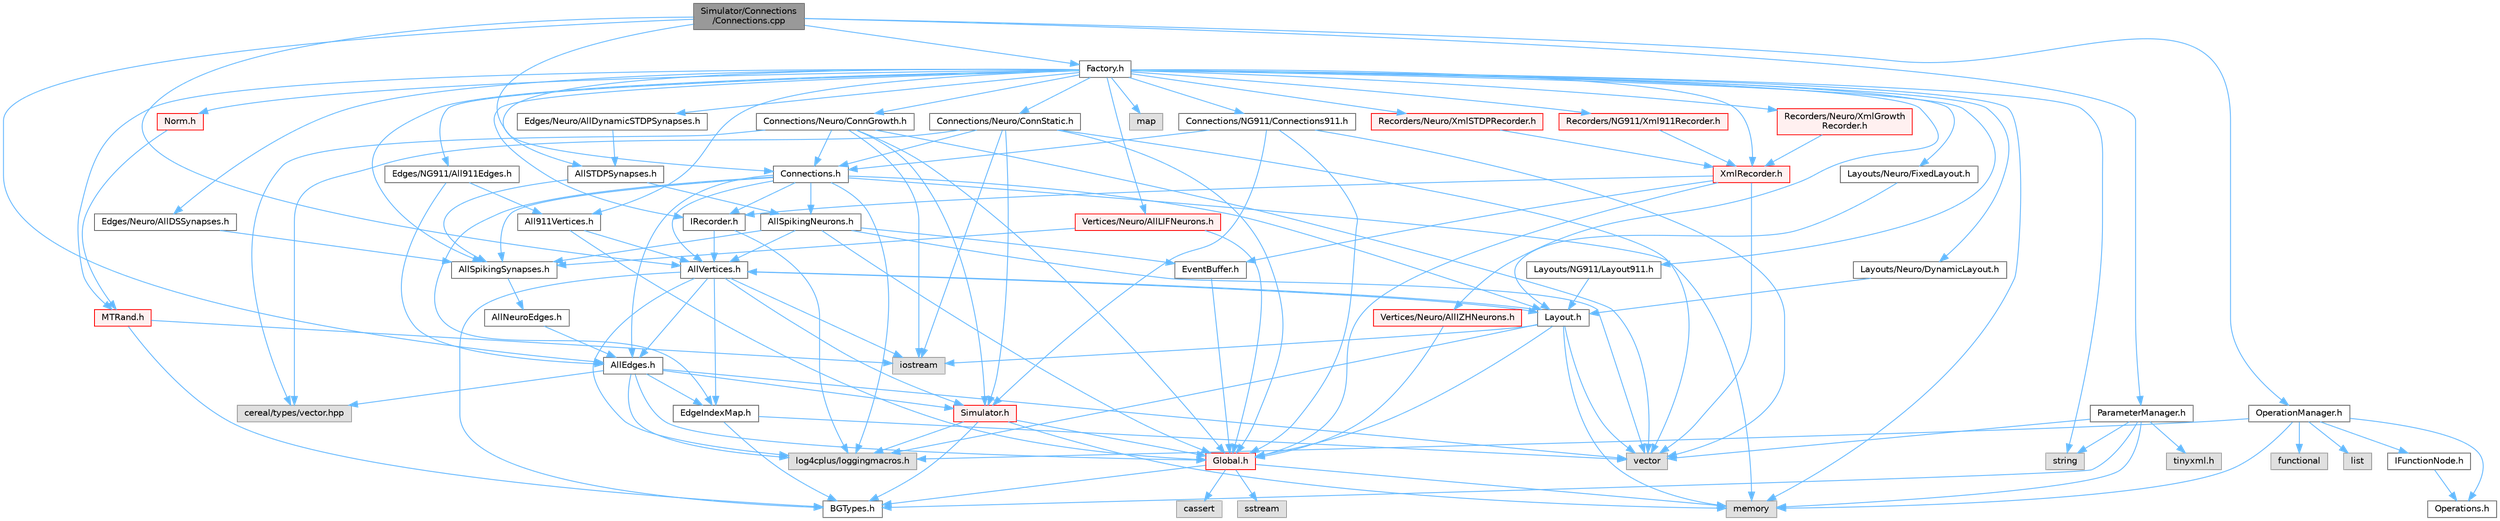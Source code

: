 digraph "Simulator/Connections/Connections.cpp"
{
 // LATEX_PDF_SIZE
  bgcolor="transparent";
  edge [fontname=Helvetica,fontsize=10,labelfontname=Helvetica,labelfontsize=10];
  node [fontname=Helvetica,fontsize=10,shape=box,height=0.2,width=0.4];
  Node1 [id="Node000001",label="Simulator/Connections\l/Connections.cpp",height=0.2,width=0.4,color="gray40", fillcolor="grey60", style="filled", fontcolor="black",tooltip="Methods for creating and updating connections."];
  Node1 -> Node2 [id="edge1_Node000001_Node000002",color="steelblue1",style="solid",tooltip=" "];
  Node2 [id="Node000002",label="Connections.h",height=0.2,width=0.4,color="grey40", fillcolor="white", style="filled",URL="$_connections_8h.html",tooltip="The base class of all connections classes."];
  Node2 -> Node3 [id="edge2_Node000002_Node000003",color="steelblue1",style="solid",tooltip=" "];
  Node3 [id="Node000003",label="AllEdges.h",height=0.2,width=0.4,color="grey40", fillcolor="white", style="filled",URL="$_all_edges_8h.html",tooltip="An interface and top level implementation for edge classes."];
  Node3 -> Node4 [id="edge3_Node000003_Node000004",color="steelblue1",style="solid",tooltip=" "];
  Node4 [id="Node000004",label="EdgeIndexMap.h",height=0.2,width=0.4,color="grey40", fillcolor="white", style="filled",URL="$_edge_index_map_8h.html",tooltip="A structure maintains outgoing and edges list (forward map)."];
  Node4 -> Node5 [id="edge4_Node000004_Node000005",color="steelblue1",style="solid",tooltip=" "];
  Node5 [id="Node000005",label="BGTypes.h",height=0.2,width=0.4,color="grey40", fillcolor="white", style="filled",URL="$_b_g_types_8h.html",tooltip="Used to define uniform data type sizes based for all operating systems. Also used to test the speed o..."];
  Node4 -> Node6 [id="edge5_Node000004_Node000006",color="steelblue1",style="solid",tooltip=" "];
  Node6 [id="Node000006",label="vector",height=0.2,width=0.4,color="grey60", fillcolor="#E0E0E0", style="filled",tooltip=" "];
  Node3 -> Node7 [id="edge6_Node000003_Node000007",color="steelblue1",style="solid",tooltip=" "];
  Node7 [id="Node000007",label="Global.h",height=0.2,width=0.4,color="red", fillcolor="#FFF0F0", style="filled",URL="$_global_8h.html",tooltip="Globally available functions/variables and default parameter values."];
  Node7 -> Node8 [id="edge7_Node000007_Node000008",color="steelblue1",style="solid",tooltip=" "];
  Node8 [id="Node000008",label="cassert",height=0.2,width=0.4,color="grey60", fillcolor="#E0E0E0", style="filled",tooltip=" "];
  Node7 -> Node9 [id="edge8_Node000007_Node000009",color="steelblue1",style="solid",tooltip=" "];
  Node9 [id="Node000009",label="memory",height=0.2,width=0.4,color="grey60", fillcolor="#E0E0E0", style="filled",tooltip=" "];
  Node7 -> Node10 [id="edge9_Node000007_Node000010",color="steelblue1",style="solid",tooltip=" "];
  Node10 [id="Node000010",label="sstream",height=0.2,width=0.4,color="grey60", fillcolor="#E0E0E0", style="filled",tooltip=" "];
  Node7 -> Node5 [id="edge10_Node000007_Node000005",color="steelblue1",style="solid",tooltip=" "];
  Node3 -> Node30 [id="edge11_Node000003_Node000030",color="steelblue1",style="solid",tooltip=" "];
  Node30 [id="Node000030",label="Simulator.h",height=0.2,width=0.4,color="red", fillcolor="#FFF0F0", style="filled",URL="$_simulator_8h.html",tooltip="Platform independent base class for the Brain Grid simulator. Simulator is a singleton class (a class..."];
  Node30 -> Node5 [id="edge12_Node000030_Node000005",color="steelblue1",style="solid",tooltip=" "];
  Node30 -> Node7 [id="edge13_Node000030_Node000007",color="steelblue1",style="solid",tooltip=" "];
  Node30 -> Node34 [id="edge14_Node000030_Node000034",color="steelblue1",style="solid",tooltip=" "];
  Node34 [id="Node000034",label="log4cplus/loggingmacros.h",height=0.2,width=0.4,color="grey60", fillcolor="#E0E0E0", style="filled",tooltip=" "];
  Node30 -> Node9 [id="edge15_Node000030_Node000009",color="steelblue1",style="solid",tooltip=" "];
  Node3 -> Node38 [id="edge16_Node000003_Node000038",color="steelblue1",style="solid",tooltip=" "];
  Node38 [id="Node000038",label="cereal/types/vector.hpp",height=0.2,width=0.4,color="grey60", fillcolor="#E0E0E0", style="filled",tooltip=" "];
  Node3 -> Node34 [id="edge17_Node000003_Node000034",color="steelblue1",style="solid",tooltip=" "];
  Node3 -> Node6 [id="edge18_Node000003_Node000006",color="steelblue1",style="solid",tooltip=" "];
  Node2 -> Node39 [id="edge19_Node000002_Node000039",color="steelblue1",style="solid",tooltip=" "];
  Node39 [id="Node000039",label="AllSpikingNeurons.h",height=0.2,width=0.4,color="grey40", fillcolor="white", style="filled",URL="$_all_spiking_neurons_8h.html",tooltip="A container of all spiking neuron data."];
  Node39 -> Node40 [id="edge20_Node000039_Node000040",color="steelblue1",style="solid",tooltip=" "];
  Node40 [id="Node000040",label="AllSpikingSynapses.h",height=0.2,width=0.4,color="grey40", fillcolor="white", style="filled",URL="$_all_spiking_synapses_8h.html",tooltip="A container of all spiking synapse data."];
  Node40 -> Node41 [id="edge21_Node000040_Node000041",color="steelblue1",style="solid",tooltip=" "];
  Node41 [id="Node000041",label="AllNeuroEdges.h",height=0.2,width=0.4,color="grey40", fillcolor="white", style="filled",URL="$_all_neuro_edges_8h.html",tooltip="A container of all edge data."];
  Node41 -> Node3 [id="edge22_Node000041_Node000003",color="steelblue1",style="solid",tooltip=" "];
  Node39 -> Node32 [id="edge23_Node000039_Node000032",color="steelblue1",style="solid",tooltip=" "];
  Node32 [id="Node000032",label="AllVertices.h",height=0.2,width=0.4,color="grey40", fillcolor="white", style="filled",URL="$_all_vertices_8h.html",tooltip="A container of the base class of all vertex data."];
  Node32 -> Node3 [id="edge24_Node000032_Node000003",color="steelblue1",style="solid",tooltip=" "];
  Node32 -> Node5 [id="edge25_Node000032_Node000005",color="steelblue1",style="solid",tooltip=" "];
  Node32 -> Node4 [id="edge26_Node000032_Node000004",color="steelblue1",style="solid",tooltip=" "];
  Node32 -> Node33 [id="edge27_Node000032_Node000033",color="steelblue1",style="solid",tooltip=" "];
  Node33 [id="Node000033",label="Layout.h",height=0.2,width=0.4,color="grey40", fillcolor="white", style="filled",URL="$_layout_8h.html",tooltip="The Layout class defines the layout of neurons in neural networks."];
  Node33 -> Node32 [id="edge28_Node000033_Node000032",color="steelblue1",style="solid",tooltip=" "];
  Node33 -> Node7 [id="edge29_Node000033_Node000007",color="steelblue1",style="solid",tooltip=" "];
  Node33 -> Node25 [id="edge30_Node000033_Node000025",color="steelblue1",style="solid",tooltip=" "];
  Node25 [id="Node000025",label="iostream",height=0.2,width=0.4,color="grey60", fillcolor="#E0E0E0", style="filled",tooltip=" "];
  Node33 -> Node34 [id="edge31_Node000033_Node000034",color="steelblue1",style="solid",tooltip=" "];
  Node33 -> Node9 [id="edge32_Node000033_Node000009",color="steelblue1",style="solid",tooltip=" "];
  Node33 -> Node6 [id="edge33_Node000033_Node000006",color="steelblue1",style="solid",tooltip=" "];
  Node32 -> Node30 [id="edge34_Node000032_Node000030",color="steelblue1",style="solid",tooltip=" "];
  Node32 -> Node25 [id="edge35_Node000032_Node000025",color="steelblue1",style="solid",tooltip=" "];
  Node32 -> Node34 [id="edge36_Node000032_Node000034",color="steelblue1",style="solid",tooltip=" "];
  Node39 -> Node42 [id="edge37_Node000039_Node000042",color="steelblue1",style="solid",tooltip=" "];
  Node42 [id="Node000042",label="EventBuffer.h",height=0.2,width=0.4,color="grey40", fillcolor="white", style="filled",URL="$_event_buffer_8h.html",tooltip="Encapsulation of vertex event buffering."];
  Node42 -> Node7 [id="edge38_Node000042_Node000007",color="steelblue1",style="solid",tooltip=" "];
  Node39 -> Node7 [id="edge39_Node000039_Node000007",color="steelblue1",style="solid",tooltip=" "];
  Node39 -> Node6 [id="edge40_Node000039_Node000006",color="steelblue1",style="solid",tooltip=" "];
  Node2 -> Node40 [id="edge41_Node000002_Node000040",color="steelblue1",style="solid",tooltip=" "];
  Node2 -> Node32 [id="edge42_Node000002_Node000032",color="steelblue1",style="solid",tooltip=" "];
  Node2 -> Node4 [id="edge43_Node000002_Node000004",color="steelblue1",style="solid",tooltip=" "];
  Node2 -> Node35 [id="edge44_Node000002_Node000035",color="steelblue1",style="solid",tooltip=" "];
  Node35 [id="Node000035",label="IRecorder.h",height=0.2,width=0.4,color="grey40", fillcolor="white", style="filled",URL="$_i_recorder_8h.html",tooltip="An interface for recording spikes history."];
  Node35 -> Node32 [id="edge45_Node000035_Node000032",color="steelblue1",style="solid",tooltip=" "];
  Node35 -> Node34 [id="edge46_Node000035_Node000034",color="steelblue1",style="solid",tooltip=" "];
  Node2 -> Node33 [id="edge47_Node000002_Node000033",color="steelblue1",style="solid",tooltip=" "];
  Node2 -> Node34 [id="edge48_Node000002_Node000034",color="steelblue1",style="solid",tooltip=" "];
  Node2 -> Node9 [id="edge49_Node000002_Node000009",color="steelblue1",style="solid",tooltip=" "];
  Node1 -> Node3 [id="edge50_Node000001_Node000003",color="steelblue1",style="solid",tooltip=" "];
  Node1 -> Node32 [id="edge51_Node000001_Node000032",color="steelblue1",style="solid",tooltip=" "];
  Node1 -> Node43 [id="edge52_Node000001_Node000043",color="steelblue1",style="solid",tooltip=" "];
  Node43 [id="Node000043",label="Factory.h",height=0.2,width=0.4,color="grey40", fillcolor="white", style="filled",URL="$_factory_8h.html",tooltip="A factory template for creating factory class for any subsystem that requires a factory to create a (..."];
  Node43 -> Node44 [id="edge53_Node000043_Node000044",color="steelblue1",style="solid",tooltip=" "];
  Node44 [id="Node000044",label="map",height=0.2,width=0.4,color="grey60", fillcolor="#E0E0E0", style="filled",tooltip=" "];
  Node43 -> Node9 [id="edge54_Node000043_Node000009",color="steelblue1",style="solid",tooltip=" "];
  Node43 -> Node18 [id="edge55_Node000043_Node000018",color="steelblue1",style="solid",tooltip=" "];
  Node18 [id="Node000018",label="string",height=0.2,width=0.4,color="grey60", fillcolor="#E0E0E0", style="filled",tooltip=" "];
  Node43 -> Node45 [id="edge56_Node000043_Node000045",color="steelblue1",style="solid",tooltip=" "];
  Node45 [id="Node000045",label="Connections/NG911/Connections911.h",height=0.2,width=0.4,color="grey40", fillcolor="white", style="filled",URL="$_connections911_8h.html",tooltip="The model of the static network."];
  Node45 -> Node2 [id="edge57_Node000045_Node000002",color="steelblue1",style="solid",tooltip=" "];
  Node45 -> Node7 [id="edge58_Node000045_Node000007",color="steelblue1",style="solid",tooltip=" "];
  Node45 -> Node30 [id="edge59_Node000045_Node000030",color="steelblue1",style="solid",tooltip=" "];
  Node45 -> Node6 [id="edge60_Node000045_Node000006",color="steelblue1",style="solid",tooltip=" "];
  Node43 -> Node46 [id="edge61_Node000043_Node000046",color="steelblue1",style="solid",tooltip=" "];
  Node46 [id="Node000046",label="Connections/Neuro/ConnGrowth.h",height=0.2,width=0.4,color="grey40", fillcolor="white", style="filled",URL="$_conn_growth_8h.html",tooltip="The model of the activity-dependent neurite outgrowth."];
  Node46 -> Node2 [id="edge62_Node000046_Node000002",color="steelblue1",style="solid",tooltip=" "];
  Node46 -> Node7 [id="edge63_Node000046_Node000007",color="steelblue1",style="solid",tooltip=" "];
  Node46 -> Node30 [id="edge64_Node000046_Node000030",color="steelblue1",style="solid",tooltip=" "];
  Node46 -> Node25 [id="edge65_Node000046_Node000025",color="steelblue1",style="solid",tooltip=" "];
  Node46 -> Node6 [id="edge66_Node000046_Node000006",color="steelblue1",style="solid",tooltip=" "];
  Node46 -> Node38 [id="edge67_Node000046_Node000038",color="steelblue1",style="solid",tooltip=" "];
  Node43 -> Node47 [id="edge68_Node000043_Node000047",color="steelblue1",style="solid",tooltip=" "];
  Node47 [id="Node000047",label="Connections/Neuro/ConnStatic.h",height=0.2,width=0.4,color="grey40", fillcolor="white", style="filled",URL="$_conn_static_8h.html",tooltip="The model of the small world network."];
  Node47 -> Node2 [id="edge69_Node000047_Node000002",color="steelblue1",style="solid",tooltip=" "];
  Node47 -> Node7 [id="edge70_Node000047_Node000007",color="steelblue1",style="solid",tooltip=" "];
  Node47 -> Node30 [id="edge71_Node000047_Node000030",color="steelblue1",style="solid",tooltip=" "];
  Node47 -> Node25 [id="edge72_Node000047_Node000025",color="steelblue1",style="solid",tooltip=" "];
  Node47 -> Node6 [id="edge73_Node000047_Node000006",color="steelblue1",style="solid",tooltip=" "];
  Node47 -> Node38 [id="edge74_Node000047_Node000038",color="steelblue1",style="solid",tooltip=" "];
  Node43 -> Node48 [id="edge75_Node000043_Node000048",color="steelblue1",style="solid",tooltip=" "];
  Node48 [id="Node000048",label="Edges/NG911/All911Edges.h",height=0.2,width=0.4,color="grey40", fillcolor="white", style="filled",URL="$_all911_edges_8h.html",tooltip="A container of all 911 edge data."];
  Node48 -> Node49 [id="edge76_Node000048_Node000049",color="steelblue1",style="solid",tooltip=" "];
  Node49 [id="Node000049",label="All911Vertices.h",height=0.2,width=0.4,color="grey40", fillcolor="white", style="filled",URL="$_all911_vertices_8h.html",tooltip="A container of all 911 vertex data."];
  Node49 -> Node32 [id="edge77_Node000049_Node000032",color="steelblue1",style="solid",tooltip=" "];
  Node49 -> Node7 [id="edge78_Node000049_Node000007",color="steelblue1",style="solid",tooltip=" "];
  Node48 -> Node3 [id="edge79_Node000048_Node000003",color="steelblue1",style="solid",tooltip=" "];
  Node43 -> Node50 [id="edge80_Node000043_Node000050",color="steelblue1",style="solid",tooltip=" "];
  Node50 [id="Node000050",label="Edges/Neuro/AllDSSynapses.h",height=0.2,width=0.4,color="grey40", fillcolor="white", style="filled",URL="$_all_d_s_synapses_8h.html",tooltip="A container of all DS synapse data."];
  Node50 -> Node40 [id="edge81_Node000050_Node000040",color="steelblue1",style="solid",tooltip=" "];
  Node43 -> Node51 [id="edge82_Node000043_Node000051",color="steelblue1",style="solid",tooltip=" "];
  Node51 [id="Node000051",label="Edges/Neuro/AllDynamicSTDPSynapses.h",height=0.2,width=0.4,color="grey40", fillcolor="white", style="filled",URL="$_all_dynamic_s_t_d_p_synapses_8h.html",tooltip="A container of all dynamic STDP synapse data."];
  Node51 -> Node52 [id="edge83_Node000051_Node000052",color="steelblue1",style="solid",tooltip=" "];
  Node52 [id="Node000052",label="AllSTDPSynapses.h",height=0.2,width=0.4,color="grey40", fillcolor="white", style="filled",URL="$_all_s_t_d_p_synapses_8h.html",tooltip="A container of all STDP synapse data."];
  Node52 -> Node39 [id="edge84_Node000052_Node000039",color="steelblue1",style="solid",tooltip=" "];
  Node52 -> Node40 [id="edge85_Node000052_Node000040",color="steelblue1",style="solid",tooltip=" "];
  Node43 -> Node52 [id="edge86_Node000043_Node000052",color="steelblue1",style="solid",tooltip=" "];
  Node43 -> Node40 [id="edge87_Node000043_Node000040",color="steelblue1",style="solid",tooltip=" "];
  Node43 -> Node53 [id="edge88_Node000043_Node000053",color="steelblue1",style="solid",tooltip=" "];
  Node53 [id="Node000053",label="Layouts/NG911/Layout911.h",height=0.2,width=0.4,color="grey40", fillcolor="white", style="filled",URL="$_layout911_8h.html",tooltip="The Layout class defines the layout of vertices in networks."];
  Node53 -> Node33 [id="edge89_Node000053_Node000033",color="steelblue1",style="solid",tooltip=" "];
  Node43 -> Node54 [id="edge90_Node000043_Node000054",color="steelblue1",style="solid",tooltip=" "];
  Node54 [id="Node000054",label="Layouts/Neuro/DynamicLayout.h",height=0.2,width=0.4,color="grey40", fillcolor="white", style="filled",URL="$_dynamic_layout_8h.html",tooltip="The DynamicLayout class defines the layout of neurons in neural networks."];
  Node54 -> Node33 [id="edge91_Node000054_Node000033",color="steelblue1",style="solid",tooltip=" "];
  Node43 -> Node55 [id="edge92_Node000043_Node000055",color="steelblue1",style="solid",tooltip=" "];
  Node55 [id="Node000055",label="Layouts/Neuro/FixedLayout.h",height=0.2,width=0.4,color="grey40", fillcolor="white", style="filled",URL="$_fixed_layout_8h.html",tooltip="The Layout class defines the layout of vertices in neural networks."];
  Node55 -> Node33 [id="edge93_Node000055_Node000033",color="steelblue1",style="solid",tooltip=" "];
  Node43 -> Node49 [id="edge94_Node000043_Node000049",color="steelblue1",style="solid",tooltip=" "];
  Node43 -> Node56 [id="edge95_Node000043_Node000056",color="steelblue1",style="solid",tooltip=" "];
  Node56 [id="Node000056",label="Vertices/Neuro/AllIZHNeurons.h",height=0.2,width=0.4,color="red", fillcolor="#FFF0F0", style="filled",URL="$_all_i_z_h_neurons_8h.html",tooltip="A container of all Izhikevich neuron data."];
  Node56 -> Node7 [id="edge96_Node000056_Node000007",color="steelblue1",style="solid",tooltip=" "];
  Node43 -> Node58 [id="edge97_Node000043_Node000058",color="steelblue1",style="solid",tooltip=" "];
  Node58 [id="Node000058",label="Vertices/Neuro/AllLIFNeurons.h",height=0.2,width=0.4,color="red", fillcolor="#FFF0F0", style="filled",URL="$_all_l_i_f_neurons_8h.html",tooltip="A container of all LIF neuron data."];
  Node58 -> Node40 [id="edge98_Node000058_Node000040",color="steelblue1",style="solid",tooltip=" "];
  Node58 -> Node7 [id="edge99_Node000058_Node000007",color="steelblue1",style="solid",tooltip=" "];
  Node43 -> Node35 [id="edge100_Node000043_Node000035",color="steelblue1",style="solid",tooltip=" "];
  Node43 -> Node59 [id="edge101_Node000043_Node000059",color="steelblue1",style="solid",tooltip=" "];
  Node59 [id="Node000059",label="Recorders/NG911/Xml911Recorder.h",height=0.2,width=0.4,color="red", fillcolor="#FFF0F0", style="filled",URL="$_xml911_recorder_8h.html",tooltip="Header file for Xml911Recorder.h."];
  Node59 -> Node60 [id="edge102_Node000059_Node000060",color="steelblue1",style="solid",tooltip=" "];
  Node60 [id="Node000060",label="XmlRecorder.h",height=0.2,width=0.4,color="red", fillcolor="#FFF0F0", style="filled",URL="$_xml_recorder_8h.html",tooltip="An implementation for recording spikes history on xml file."];
  Node60 -> Node42 [id="edge103_Node000060_Node000042",color="steelblue1",style="solid",tooltip=" "];
  Node60 -> Node7 [id="edge104_Node000060_Node000007",color="steelblue1",style="solid",tooltip=" "];
  Node60 -> Node35 [id="edge105_Node000060_Node000035",color="steelblue1",style="solid",tooltip=" "];
  Node60 -> Node6 [id="edge106_Node000060_Node000006",color="steelblue1",style="solid",tooltip=" "];
  Node43 -> Node62 [id="edge107_Node000043_Node000062",color="steelblue1",style="solid",tooltip=" "];
  Node62 [id="Node000062",label="Recorders/Neuro/XmlGrowth\lRecorder.h",height=0.2,width=0.4,color="red", fillcolor="#FFF0F0", style="filled",URL="$_xml_growth_recorder_8h.html",tooltip="Header file for XmlGrowthRecorder.h."];
  Node62 -> Node60 [id="edge108_Node000062_Node000060",color="steelblue1",style="solid",tooltip=" "];
  Node43 -> Node63 [id="edge109_Node000043_Node000063",color="steelblue1",style="solid",tooltip=" "];
  Node63 [id="Node000063",label="Recorders/Neuro/XmlSTDPRecorder.h",height=0.2,width=0.4,color="red", fillcolor="#FFF0F0", style="filled",URL="$_xml_s_t_d_p_recorder_8h.html",tooltip="An implementation for recording spikes history in an XML file for spike timining dependent plasticity..."];
  Node63 -> Node60 [id="edge110_Node000063_Node000060",color="steelblue1",style="solid",tooltip=" "];
  Node43 -> Node60 [id="edge111_Node000043_Node000060",color="steelblue1",style="solid",tooltip=" "];
  Node43 -> Node20 [id="edge112_Node000043_Node000020",color="steelblue1",style="solid",tooltip=" "];
  Node20 [id="Node000020",label="MTRand.h",height=0.2,width=0.4,color="red", fillcolor="#FFF0F0", style="filled",URL="$_m_t_rand_8h.html",tooltip="Mersenne Twister logic from Nvidia."];
  Node20 -> Node5 [id="edge113_Node000020_Node000005",color="steelblue1",style="solid",tooltip=" "];
  Node20 -> Node25 [id="edge114_Node000020_Node000025",color="steelblue1",style="solid",tooltip=" "];
  Node43 -> Node19 [id="edge115_Node000043_Node000019",color="steelblue1",style="solid",tooltip=" "];
  Node19 [id="Node000019",label="Norm.h",height=0.2,width=0.4,color="red", fillcolor="#FFF0F0", style="filled",URL="$_norm_8h.html",tooltip="Normally distributed random numbers."];
  Node19 -> Node20 [id="edge116_Node000019_Node000020",color="steelblue1",style="solid",tooltip=" "];
  Node1 -> Node64 [id="edge117_Node000001_Node000064",color="steelblue1",style="solid",tooltip=" "];
  Node64 [id="Node000064",label="OperationManager.h",height=0.2,width=0.4,color="grey40", fillcolor="white", style="filled",URL="$_operation_manager_8h.html",tooltip="Singleton instance method that registers and executes functions based on operation types."];
  Node64 -> Node65 [id="edge118_Node000064_Node000065",color="steelblue1",style="solid",tooltip=" "];
  Node65 [id="Node000065",label="IFunctionNode.h",height=0.2,width=0.4,color="grey40", fillcolor="white", style="filled",URL="$_i_function_node_8h.html",tooltip="Interface for storing and invoking functions. Used to support different FunctionNode classes that def..."];
  Node65 -> Node66 [id="edge119_Node000065_Node000066",color="steelblue1",style="solid",tooltip=" "];
  Node66 [id="Node000066",label="Operations.h",height=0.2,width=0.4,color="grey40", fillcolor="white", style="filled",URL="$_operations_8h.html",tooltip="This class is public reference to the operation types that the OperationManager can register and exec..."];
  Node64 -> Node66 [id="edge120_Node000064_Node000066",color="steelblue1",style="solid",tooltip=" "];
  Node64 -> Node67 [id="edge121_Node000064_Node000067",color="steelblue1",style="solid",tooltip=" "];
  Node67 [id="Node000067",label="functional",height=0.2,width=0.4,color="grey60", fillcolor="#E0E0E0", style="filled",tooltip=" "];
  Node64 -> Node29 [id="edge122_Node000064_Node000029",color="steelblue1",style="solid",tooltip=" "];
  Node29 [id="Node000029",label="list",height=0.2,width=0.4,color="grey60", fillcolor="#E0E0E0", style="filled",tooltip=" "];
  Node64 -> Node34 [id="edge123_Node000064_Node000034",color="steelblue1",style="solid",tooltip=" "];
  Node64 -> Node9 [id="edge124_Node000064_Node000009",color="steelblue1",style="solid",tooltip=" "];
  Node1 -> Node68 [id="edge125_Node000001_Node000068",color="steelblue1",style="solid",tooltip=" "];
  Node68 [id="Node000068",label="ParameterManager.h",height=0.2,width=0.4,color="grey40", fillcolor="white", style="filled",URL="$_parameter_manager_8h.html",tooltip="A singleton class which contains and manages access to the XML parameter file used by a simulator ins..."];
  Node68 -> Node5 [id="edge126_Node000068_Node000005",color="steelblue1",style="solid",tooltip=" "];
  Node68 -> Node28 [id="edge127_Node000068_Node000028",color="steelblue1",style="solid",tooltip=" "];
  Node28 [id="Node000028",label="tinyxml.h",height=0.2,width=0.4,color="grey60", fillcolor="#E0E0E0", style="filled",tooltip=" "];
  Node68 -> Node9 [id="edge128_Node000068_Node000009",color="steelblue1",style="solid",tooltip=" "];
  Node68 -> Node18 [id="edge129_Node000068_Node000018",color="steelblue1",style="solid",tooltip=" "];
  Node68 -> Node6 [id="edge130_Node000068_Node000006",color="steelblue1",style="solid",tooltip=" "];
}
